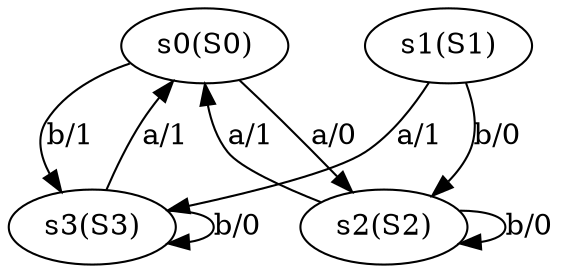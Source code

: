 digraph "generated 1" {
	s0 [label="s0(S0)"]
	s2 [label="s2(S2)"]
	s3 [label="s3(S3)"]
	s1 [label="s1(S1)"]
	s0 -> s2 [label="a/0"]
	s0 -> s3 [label="b/1"]
	s1 -> s3 [label="a/1"]
	s1 -> s2 [label="b/0"]
	s2 -> s0 [label="a/1"]
	s2 -> s2 [label="b/0"]
	s3 -> s0 [label="a/1"]
	s3 -> s3 [label="b/0"]
}
